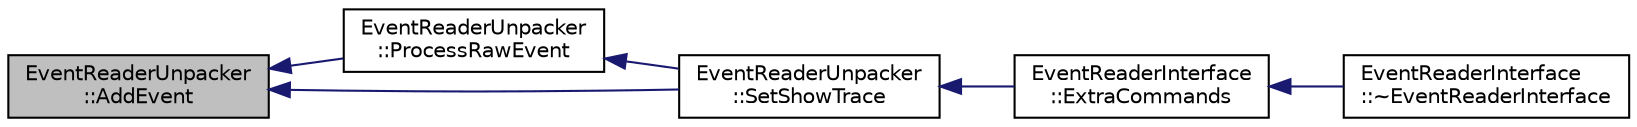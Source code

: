 digraph "EventReaderUnpacker::AddEvent"
{
  edge [fontname="Helvetica",fontsize="10",labelfontname="Helvetica",labelfontsize="10"];
  node [fontname="Helvetica",fontsize="10",shape=record];
  rankdir="LR";
  Node1 [label="EventReaderUnpacker\l::AddEvent",height=0.2,width=0.4,color="black", fillcolor="grey75", style="filled", fontcolor="black"];
  Node1 -> Node2 [dir="back",color="midnightblue",fontsize="10",style="solid",fontname="Helvetica"];
  Node2 [label="EventReaderUnpacker\l::ProcessRawEvent",height=0.2,width=0.4,color="black", fillcolor="white", style="filled",URL="$d5/da6/class_event_reader_unpacker.html#a32b44b49d71c4f790512bd2abe8b7cbc"];
  Node2 -> Node3 [dir="back",color="midnightblue",fontsize="10",style="solid",fontname="Helvetica"];
  Node3 [label="EventReaderUnpacker\l::SetShowTrace",height=0.2,width=0.4,color="black", fillcolor="white", style="filled",URL="$d5/da6/class_event_reader_unpacker.html#adb8a1bcd8677101a233eb7301285c7df"];
  Node3 -> Node4 [dir="back",color="midnightblue",fontsize="10",style="solid",fontname="Helvetica"];
  Node4 [label="EventReaderInterface\l::ExtraCommands",height=0.2,width=0.4,color="black", fillcolor="white", style="filled",URL="$d5/de6/class_event_reader_interface.html#ac4aec11e30c0a01fbb0b87753b70ede2"];
  Node4 -> Node5 [dir="back",color="midnightblue",fontsize="10",style="solid",fontname="Helvetica"];
  Node5 [label="EventReaderInterface\l::~EventReaderInterface",height=0.2,width=0.4,color="black", fillcolor="white", style="filled",URL="$d5/de6/class_event_reader_interface.html#a566183e30124c460ac143ac22f0a9ac5",tooltip="Destructor. "];
  Node1 -> Node3 [dir="back",color="midnightblue",fontsize="10",style="solid",fontname="Helvetica"];
}
